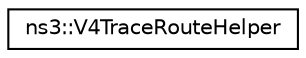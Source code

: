 digraph "Graphical Class Hierarchy"
{
 // LATEX_PDF_SIZE
  edge [fontname="Helvetica",fontsize="10",labelfontname="Helvetica",labelfontsize="10"];
  node [fontname="Helvetica",fontsize="10",shape=record];
  rankdir="LR";
  Node0 [label="ns3::V4TraceRouteHelper",height=0.2,width=0.4,color="black", fillcolor="white", style="filled",URL="$classns3_1_1_v4_trace_route_helper.html",tooltip="Create a IPv4 traceroute application and associate it to a node."];
}
